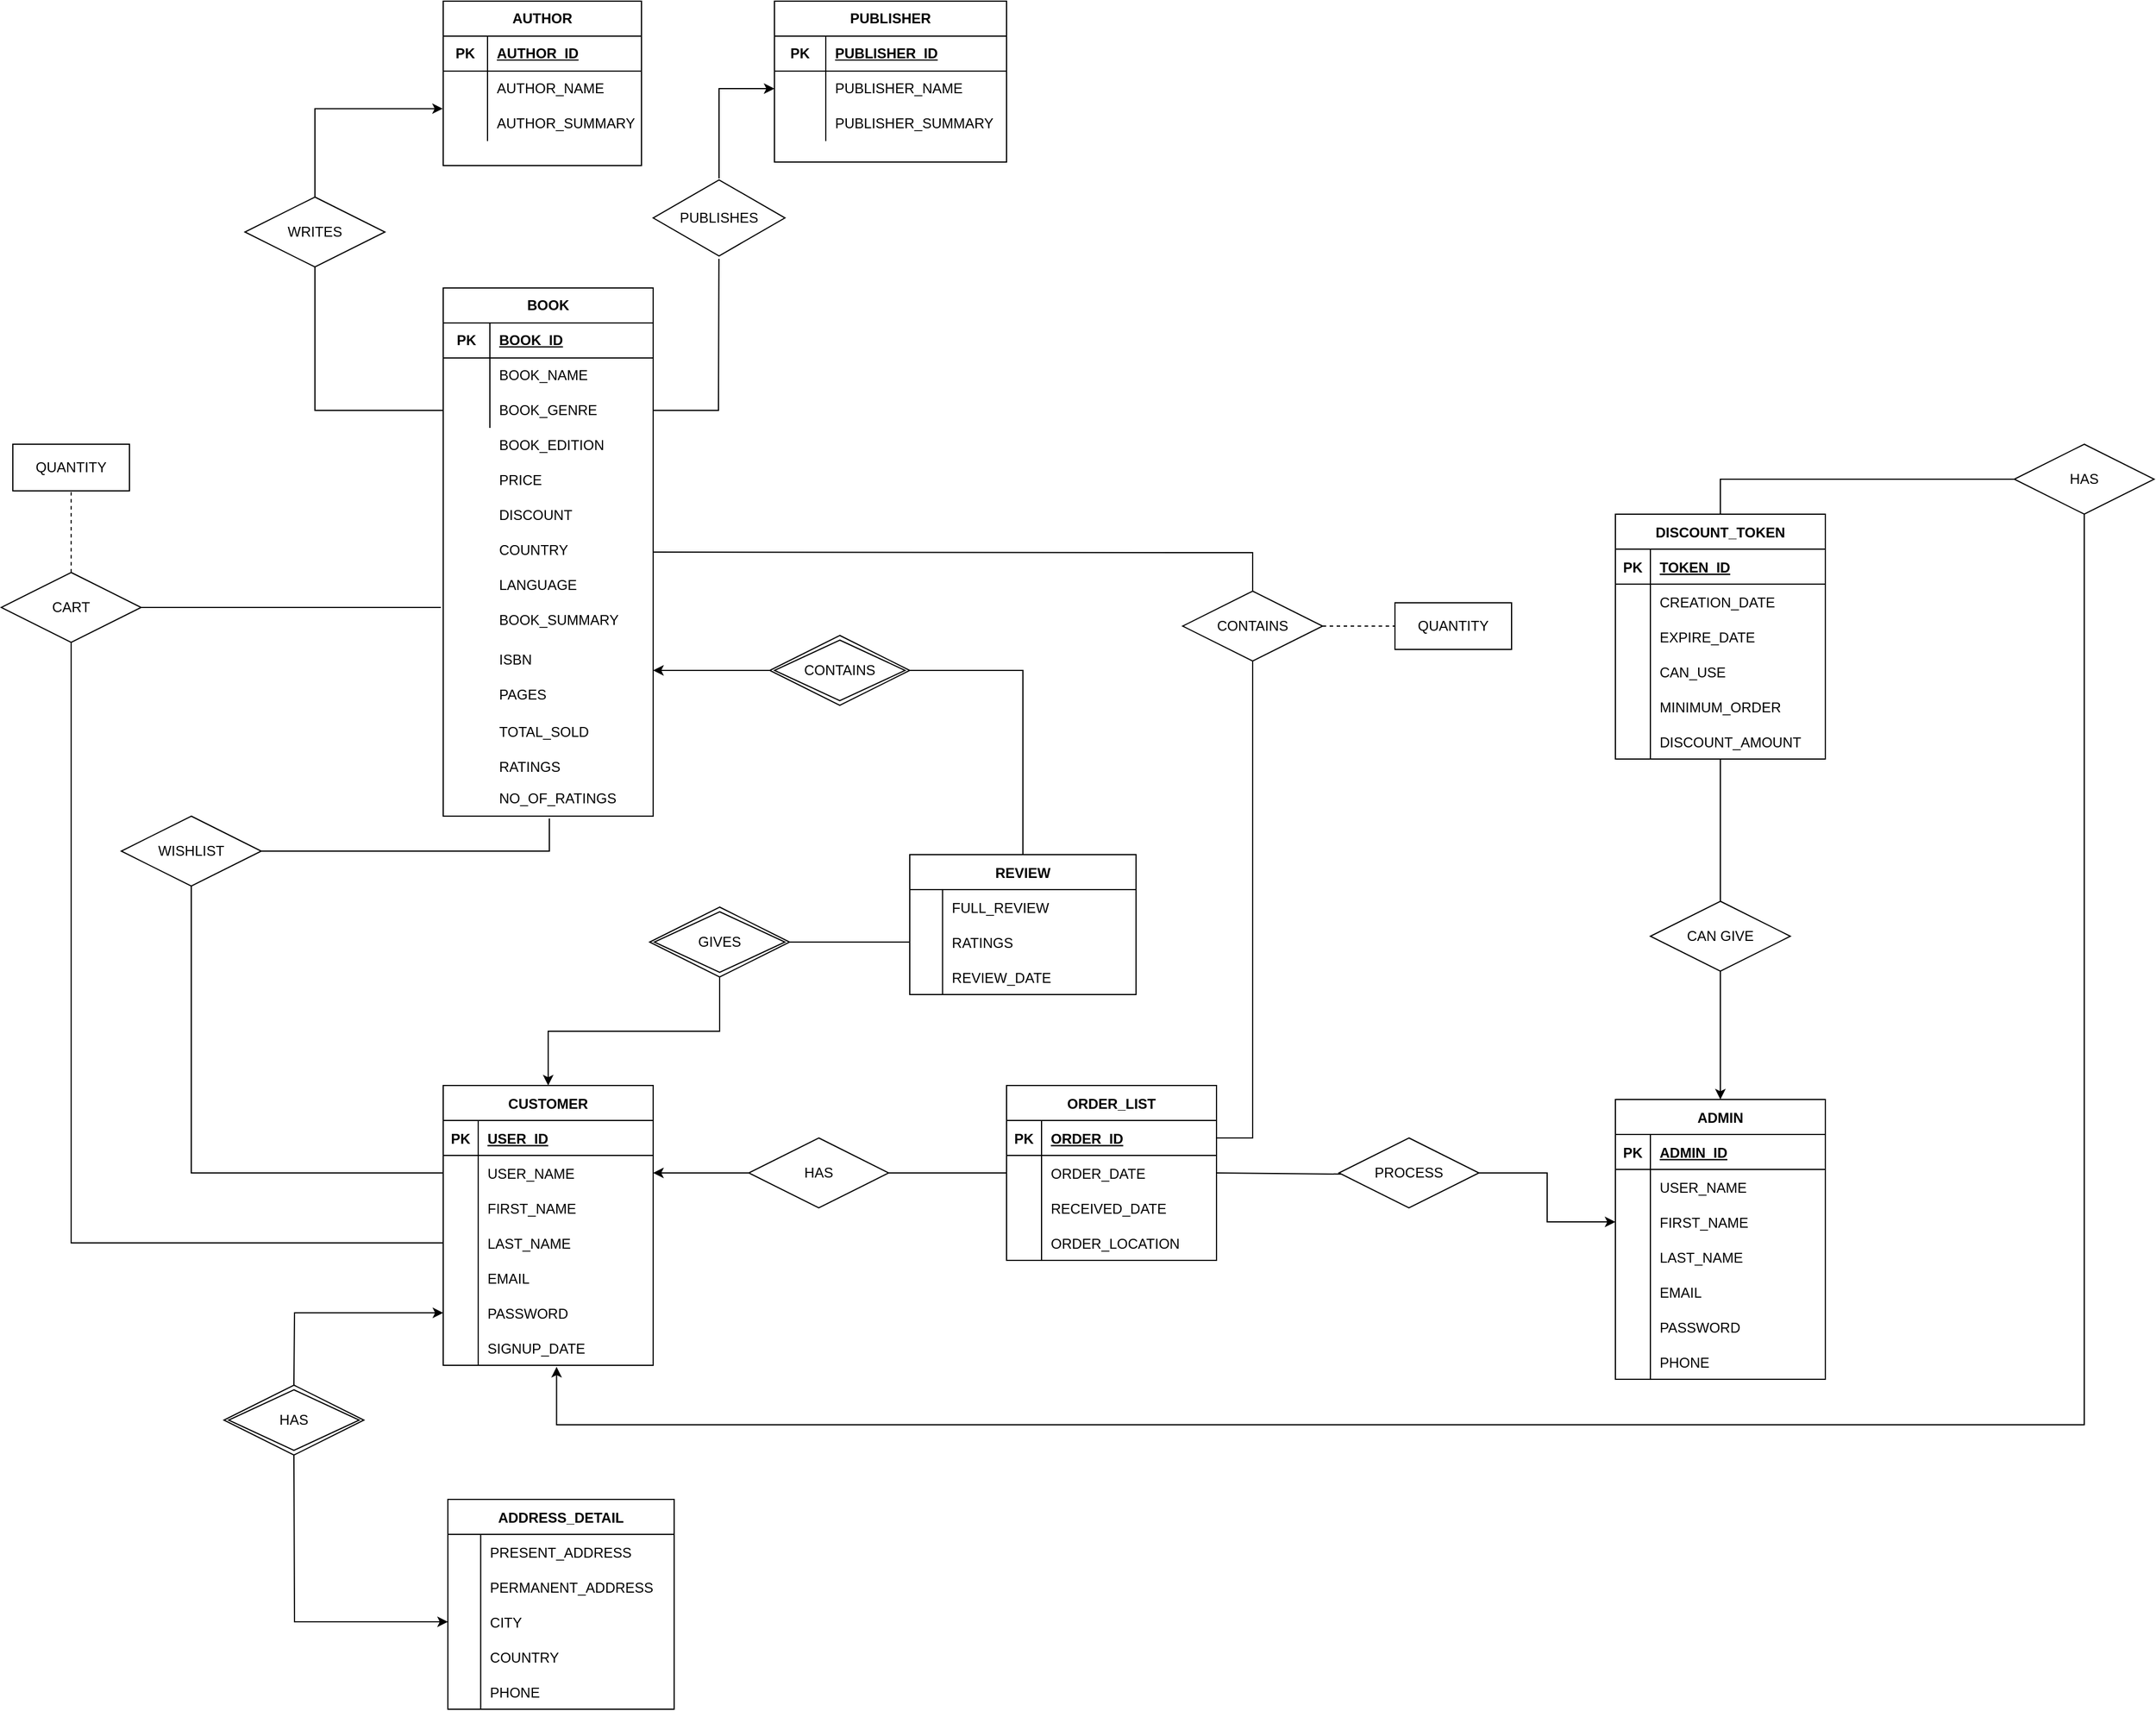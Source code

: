 <mxfile version="13.7.6" type="device"><diagram id="R2lEEEUBdFMjLlhIrx00" name="Page-1"><mxGraphModel dx="2378" dy="548" grid="0" gridSize="10" guides="1" tooltips="1" connect="1" arrows="1" fold="1" page="1" pageScale="1" pageWidth="1100" pageHeight="1700" background="none" math="0" shadow="0" extFonts="Permanent Marker^https://fonts.googleapis.com/css?family=Permanent+Marker"><root><mxCell id="0"/><mxCell id="1" parent="0"/><mxCell id="SerlR3T3xri-n7R1Dbdn-1" value="AUTHOR" style="shape=table;html=1;whiteSpace=wrap;startSize=30;container=1;collapsible=0;childLayout=tableLayout;fixedRows=1;rowLines=0;fontStyle=1;align=center;" parent="1" vertex="1"><mxGeometry x="68" y="58" width="170" height="141" as="geometry"/></mxCell><mxCell id="SerlR3T3xri-n7R1Dbdn-2" value="" style="shape=partialRectangle;html=1;whiteSpace=wrap;collapsible=0;dropTarget=0;pointerEvents=0;fillColor=none;top=0;left=0;bottom=1;right=0;points=[[0,0.5],[1,0.5]];portConstraint=eastwest;" parent="SerlR3T3xri-n7R1Dbdn-1" vertex="1"><mxGeometry y="30" width="170" height="30" as="geometry"/></mxCell><mxCell id="SerlR3T3xri-n7R1Dbdn-3" value="PK" style="shape=partialRectangle;html=1;whiteSpace=wrap;connectable=0;fillColor=none;top=0;left=0;bottom=0;right=0;overflow=hidden;fontStyle=1" parent="SerlR3T3xri-n7R1Dbdn-2" vertex="1"><mxGeometry width="38" height="30" as="geometry"/></mxCell><mxCell id="SerlR3T3xri-n7R1Dbdn-4" value="AUTHOR_ID" style="shape=partialRectangle;html=1;whiteSpace=wrap;connectable=0;fillColor=none;top=0;left=0;bottom=0;right=0;align=left;spacingLeft=6;overflow=hidden;fontStyle=5" parent="SerlR3T3xri-n7R1Dbdn-2" vertex="1"><mxGeometry x="38" width="132" height="30" as="geometry"/></mxCell><mxCell id="SerlR3T3xri-n7R1Dbdn-5" value="" style="shape=partialRectangle;html=1;whiteSpace=wrap;collapsible=0;dropTarget=0;pointerEvents=0;fillColor=none;top=0;left=0;bottom=0;right=0;points=[[0,0.5],[1,0.5]];portConstraint=eastwest;" parent="SerlR3T3xri-n7R1Dbdn-1" vertex="1"><mxGeometry y="60" width="170" height="30" as="geometry"/></mxCell><mxCell id="SerlR3T3xri-n7R1Dbdn-6" value="" style="shape=partialRectangle;html=1;whiteSpace=wrap;connectable=0;fillColor=none;top=0;left=0;bottom=0;right=0;overflow=hidden;" parent="SerlR3T3xri-n7R1Dbdn-5" vertex="1"><mxGeometry width="38" height="30" as="geometry"/></mxCell><mxCell id="SerlR3T3xri-n7R1Dbdn-7" value="AUTHOR_NAME" style="shape=partialRectangle;html=1;whiteSpace=wrap;connectable=0;fillColor=none;top=0;left=0;bottom=0;right=0;align=left;spacingLeft=6;overflow=hidden;" parent="SerlR3T3xri-n7R1Dbdn-5" vertex="1"><mxGeometry x="38" width="132" height="30" as="geometry"/></mxCell><mxCell id="SerlR3T3xri-n7R1Dbdn-8" value="" style="shape=partialRectangle;html=1;whiteSpace=wrap;collapsible=0;dropTarget=0;pointerEvents=0;fillColor=none;top=0;left=0;bottom=0;right=0;points=[[0,0.5],[1,0.5]];portConstraint=eastwest;" parent="SerlR3T3xri-n7R1Dbdn-1" vertex="1"><mxGeometry y="90" width="170" height="30" as="geometry"/></mxCell><mxCell id="SerlR3T3xri-n7R1Dbdn-9" value="" style="shape=partialRectangle;html=1;whiteSpace=wrap;connectable=0;fillColor=none;top=0;left=0;bottom=0;right=0;overflow=hidden;" parent="SerlR3T3xri-n7R1Dbdn-8" vertex="1"><mxGeometry width="38" height="30" as="geometry"/></mxCell><mxCell id="SerlR3T3xri-n7R1Dbdn-10" value="AUTHOR_SUMMARY" style="shape=partialRectangle;html=1;whiteSpace=wrap;connectable=0;fillColor=none;top=0;left=0;bottom=0;right=0;align=left;spacingLeft=6;overflow=hidden;" parent="SerlR3T3xri-n7R1Dbdn-8" vertex="1"><mxGeometry x="38" width="132" height="30" as="geometry"/></mxCell><mxCell id="SerlR3T3xri-n7R1Dbdn-11" value="PUBLISHER" style="shape=table;html=1;whiteSpace=wrap;startSize=30;container=1;collapsible=0;childLayout=tableLayout;fixedRows=1;rowLines=0;fontStyle=1;align=center;" parent="1" vertex="1"><mxGeometry x="352" y="58" width="199" height="138" as="geometry"/></mxCell><mxCell id="SerlR3T3xri-n7R1Dbdn-12" value="" style="shape=partialRectangle;html=1;whiteSpace=wrap;collapsible=0;dropTarget=0;pointerEvents=0;fillColor=none;top=0;left=0;bottom=1;right=0;points=[[0,0.5],[1,0.5]];portConstraint=eastwest;" parent="SerlR3T3xri-n7R1Dbdn-11" vertex="1"><mxGeometry y="30" width="199" height="30" as="geometry"/></mxCell><mxCell id="SerlR3T3xri-n7R1Dbdn-13" value="PK" style="shape=partialRectangle;html=1;whiteSpace=wrap;connectable=0;fillColor=none;top=0;left=0;bottom=0;right=0;overflow=hidden;fontStyle=1" parent="SerlR3T3xri-n7R1Dbdn-12" vertex="1"><mxGeometry width="44" height="30" as="geometry"/></mxCell><mxCell id="SerlR3T3xri-n7R1Dbdn-14" value="PUBLISHER_ID" style="shape=partialRectangle;html=1;whiteSpace=wrap;connectable=0;fillColor=none;top=0;left=0;bottom=0;right=0;align=left;spacingLeft=6;overflow=hidden;fontStyle=5" parent="SerlR3T3xri-n7R1Dbdn-12" vertex="1"><mxGeometry x="44" width="155" height="30" as="geometry"/></mxCell><mxCell id="SerlR3T3xri-n7R1Dbdn-15" value="" style="shape=partialRectangle;html=1;whiteSpace=wrap;collapsible=0;dropTarget=0;pointerEvents=0;fillColor=none;top=0;left=0;bottom=0;right=0;points=[[0,0.5],[1,0.5]];portConstraint=eastwest;" parent="SerlR3T3xri-n7R1Dbdn-11" vertex="1"><mxGeometry y="60" width="199" height="30" as="geometry"/></mxCell><mxCell id="SerlR3T3xri-n7R1Dbdn-16" value="" style="shape=partialRectangle;html=1;whiteSpace=wrap;connectable=0;fillColor=none;top=0;left=0;bottom=0;right=0;overflow=hidden;" parent="SerlR3T3xri-n7R1Dbdn-15" vertex="1"><mxGeometry width="44" height="30" as="geometry"/></mxCell><mxCell id="SerlR3T3xri-n7R1Dbdn-17" value="PUBLISHER_NAME" style="shape=partialRectangle;html=1;whiteSpace=wrap;connectable=0;fillColor=none;top=0;left=0;bottom=0;right=0;align=left;spacingLeft=6;overflow=hidden;" parent="SerlR3T3xri-n7R1Dbdn-15" vertex="1"><mxGeometry x="44" width="155" height="30" as="geometry"/></mxCell><mxCell id="SerlR3T3xri-n7R1Dbdn-18" value="" style="shape=partialRectangle;html=1;whiteSpace=wrap;collapsible=0;dropTarget=0;pointerEvents=0;fillColor=none;top=0;left=0;bottom=0;right=0;points=[[0,0.5],[1,0.5]];portConstraint=eastwest;" parent="SerlR3T3xri-n7R1Dbdn-11" vertex="1"><mxGeometry y="90" width="199" height="30" as="geometry"/></mxCell><mxCell id="SerlR3T3xri-n7R1Dbdn-19" value="" style="shape=partialRectangle;html=1;whiteSpace=wrap;connectable=0;fillColor=none;top=0;left=0;bottom=0;right=0;overflow=hidden;" parent="SerlR3T3xri-n7R1Dbdn-18" vertex="1"><mxGeometry width="44" height="30" as="geometry"/></mxCell><mxCell id="SerlR3T3xri-n7R1Dbdn-20" value="PUBLISHER_SUMMARY" style="shape=partialRectangle;html=1;whiteSpace=wrap;connectable=0;fillColor=none;top=0;left=0;bottom=0;right=0;align=left;spacingLeft=6;overflow=hidden;" parent="SerlR3T3xri-n7R1Dbdn-18" vertex="1"><mxGeometry x="44" width="155" height="30" as="geometry"/></mxCell><mxCell id="SerlR3T3xri-n7R1Dbdn-41" value="BOOK_EDITION" style="shape=partialRectangle;html=1;whiteSpace=wrap;connectable=0;fillColor=none;top=0;left=0;bottom=0;right=0;align=left;spacingLeft=6;overflow=hidden;" parent="1" vertex="1"><mxGeometry x="108" y="424" width="140" height="30" as="geometry"/></mxCell><mxCell id="SerlR3T3xri-n7R1Dbdn-42" value="PRICE" style="shape=partialRectangle;html=1;whiteSpace=wrap;connectable=0;fillColor=none;top=0;left=0;bottom=0;right=0;align=left;spacingLeft=6;overflow=hidden;" parent="1" vertex="1"><mxGeometry x="108" y="454" width="140" height="30" as="geometry"/></mxCell><mxCell id="SerlR3T3xri-n7R1Dbdn-43" value="DISCOUNT" style="shape=partialRectangle;html=1;whiteSpace=wrap;connectable=0;fillColor=none;top=0;left=0;bottom=0;right=0;align=left;spacingLeft=6;overflow=hidden;" parent="1" vertex="1"><mxGeometry x="108" y="484" width="140" height="30" as="geometry"/></mxCell><mxCell id="SerlR3T3xri-n7R1Dbdn-46" value="COUNTRY" style="shape=partialRectangle;html=1;whiteSpace=wrap;connectable=0;fillColor=none;top=0;left=0;bottom=0;right=0;align=left;spacingLeft=6;overflow=hidden;" parent="1" vertex="1"><mxGeometry x="108" y="514" width="140" height="30" as="geometry"/></mxCell><mxCell id="SerlR3T3xri-n7R1Dbdn-47" value="LANGUAGE&lt;span style=&quot;color: rgba(0 , 0 , 0 , 0) ; font-family: monospace ; font-size: 0px&quot;&gt;%3CmxGraphModel%3E%3Croot%3E%3CmxCell%20id%3D%220%22%2F%3E%3CmxCell%20id%3D%221%22%20parent%3D%220%22%2F%3E%3CmxCell%20id%3D%222%22%20value%3D%22COUNTRY%22%20style%3D%22shape%3DpartialRectangle%3Bhtml%3D1%3BwhiteSpace%3Dwrap%3Bconnectable%3D0%3BfillColor%3Dnone%3Btop%3D0%3Bleft%3D0%3Bbottom%3D0%3Bright%3D0%3Balign%3Dleft%3BspacingLeft%3D6%3Boverflow%3Dhidden%3B%22%20vertex%3D%221%22%20parent%3D%221%22%3E%3CmxGeometry%20x%3D%22455%22%20y%3D%22507%22%20width%3D%22140%22%20height%3D%2230%22%20as%3D%22geometry%22%2F%3E%3C%2FmxCell%3E%3C%2Froot%3E%3C%2FmxGraphModel%3E&lt;/span&gt;" style="shape=partialRectangle;html=1;whiteSpace=wrap;connectable=0;fillColor=none;top=0;left=0;bottom=0;right=0;align=left;spacingLeft=6;overflow=hidden;" parent="1" vertex="1"><mxGeometry x="108" y="544" width="140" height="30" as="geometry"/></mxCell><mxCell id="SerlR3T3xri-n7R1Dbdn-48" value="BOOK_SUMMARY" style="shape=partialRectangle;html=1;whiteSpace=wrap;connectable=0;fillColor=none;top=0;left=0;bottom=0;right=0;align=left;spacingLeft=6;overflow=hidden;" parent="1" vertex="1"><mxGeometry x="108" y="574" width="140" height="30" as="geometry"/></mxCell><mxCell id="SerlR3T3xri-n7R1Dbdn-31" value="BOOK" style="shape=table;html=1;whiteSpace=wrap;startSize=30;container=1;collapsible=0;childLayout=tableLayout;fixedRows=1;rowLines=0;fontStyle=1;align=center;" parent="1" vertex="1"><mxGeometry x="68" y="304" width="180" height="453" as="geometry"/></mxCell><mxCell id="SerlR3T3xri-n7R1Dbdn-32" value="" style="shape=partialRectangle;html=1;whiteSpace=wrap;collapsible=0;dropTarget=0;pointerEvents=0;fillColor=none;top=0;left=0;bottom=1;right=0;points=[[0,0.5],[1,0.5]];portConstraint=eastwest;" parent="SerlR3T3xri-n7R1Dbdn-31" vertex="1"><mxGeometry y="30" width="180" height="30" as="geometry"/></mxCell><mxCell id="SerlR3T3xri-n7R1Dbdn-33" value="PK" style="shape=partialRectangle;html=1;whiteSpace=wrap;connectable=0;fillColor=none;top=0;left=0;bottom=0;right=0;overflow=hidden;fontStyle=1" parent="SerlR3T3xri-n7R1Dbdn-32" vertex="1"><mxGeometry width="40" height="30" as="geometry"/></mxCell><mxCell id="SerlR3T3xri-n7R1Dbdn-34" value="BOOK_ID" style="shape=partialRectangle;html=1;whiteSpace=wrap;connectable=0;fillColor=none;top=0;left=0;bottom=0;right=0;align=left;spacingLeft=6;overflow=hidden;fontStyle=5" parent="SerlR3T3xri-n7R1Dbdn-32" vertex="1"><mxGeometry x="40" width="140" height="30" as="geometry"/></mxCell><mxCell id="SerlR3T3xri-n7R1Dbdn-35" value="" style="shape=partialRectangle;html=1;whiteSpace=wrap;collapsible=0;dropTarget=0;pointerEvents=0;fillColor=none;top=0;left=0;bottom=0;right=0;points=[[0,0.5],[1,0.5]];portConstraint=eastwest;" parent="SerlR3T3xri-n7R1Dbdn-31" vertex="1"><mxGeometry y="60" width="180" height="30" as="geometry"/></mxCell><mxCell id="SerlR3T3xri-n7R1Dbdn-36" value="" style="shape=partialRectangle;html=1;whiteSpace=wrap;connectable=0;fillColor=none;top=0;left=0;bottom=0;right=0;overflow=hidden;" parent="SerlR3T3xri-n7R1Dbdn-35" vertex="1"><mxGeometry width="40" height="30" as="geometry"/></mxCell><mxCell id="SerlR3T3xri-n7R1Dbdn-37" value="BOOK_NAME" style="shape=partialRectangle;html=1;whiteSpace=wrap;connectable=0;fillColor=none;top=0;left=0;bottom=0;right=0;align=left;spacingLeft=6;overflow=hidden;" parent="SerlR3T3xri-n7R1Dbdn-35" vertex="1"><mxGeometry x="40" width="140" height="30" as="geometry"/></mxCell><mxCell id="SerlR3T3xri-n7R1Dbdn-38" value="" style="shape=partialRectangle;html=1;whiteSpace=wrap;collapsible=0;dropTarget=0;pointerEvents=0;fillColor=none;top=0;left=0;bottom=0;right=0;points=[[0,0.5],[1,0.5]];portConstraint=eastwest;" parent="SerlR3T3xri-n7R1Dbdn-31" vertex="1"><mxGeometry y="90" width="180" height="30" as="geometry"/></mxCell><mxCell id="SerlR3T3xri-n7R1Dbdn-39" value="" style="shape=partialRectangle;html=1;whiteSpace=wrap;connectable=0;fillColor=none;top=0;left=0;bottom=0;right=0;overflow=hidden;" parent="SerlR3T3xri-n7R1Dbdn-38" vertex="1"><mxGeometry width="40" height="30" as="geometry"/></mxCell><mxCell id="SerlR3T3xri-n7R1Dbdn-40" value="BOOK_GENRE" style="shape=partialRectangle;html=1;whiteSpace=wrap;connectable=0;fillColor=none;top=0;left=0;bottom=0;right=0;align=left;spacingLeft=6;overflow=hidden;" parent="SerlR3T3xri-n7R1Dbdn-38" vertex="1"><mxGeometry x="40" width="140" height="30" as="geometry"/></mxCell><mxCell id="SerlR3T3xri-n7R1Dbdn-53" value="ISBN" style="shape=partialRectangle;html=1;whiteSpace=wrap;connectable=0;fillColor=none;top=0;left=0;bottom=0;right=0;align=left;spacingLeft=6;overflow=hidden;" parent="1" vertex="1"><mxGeometry x="108" y="608" width="140" height="30" as="geometry"/></mxCell><mxCell id="SerlR3T3xri-n7R1Dbdn-54" value="PAGES" style="shape=partialRectangle;html=1;whiteSpace=wrap;connectable=0;fillColor=none;top=0;left=0;bottom=0;right=0;align=left;spacingLeft=6;overflow=hidden;" parent="1" vertex="1"><mxGeometry x="108" y="638" width="140" height="30" as="geometry"/></mxCell><mxCell id="SerlR3T3xri-n7R1Dbdn-55" value="TOTAL_SOLD" style="shape=partialRectangle;html=1;whiteSpace=wrap;connectable=0;fillColor=none;top=0;left=0;bottom=0;right=0;align=left;spacingLeft=6;overflow=hidden;" parent="1" vertex="1"><mxGeometry x="108" y="670" width="140" height="30" as="geometry"/></mxCell><mxCell id="SerlR3T3xri-n7R1Dbdn-56" value="RATINGS" style="shape=partialRectangle;html=1;whiteSpace=wrap;connectable=0;fillColor=none;top=0;left=0;bottom=0;right=0;align=left;spacingLeft=6;overflow=hidden;" parent="1" vertex="1"><mxGeometry x="108" y="700" width="140" height="30" as="geometry"/></mxCell><mxCell id="SerlR3T3xri-n7R1Dbdn-57" value="NO_OF_RATINGS" style="shape=partialRectangle;html=1;whiteSpace=wrap;connectable=0;fillColor=none;top=0;left=0;bottom=0;right=0;align=left;spacingLeft=6;overflow=hidden;" parent="1" vertex="1"><mxGeometry x="108" y="727" width="140" height="30" as="geometry"/></mxCell><mxCell id="SerlR3T3xri-n7R1Dbdn-75" style="edgeStyle=orthogonalEdgeStyle;rounded=0;orthogonalLoop=1;jettySize=auto;html=1;entryX=-0.002;entryY=0.073;entryDx=0;entryDy=0;entryPerimeter=0;" parent="1" source="SerlR3T3xri-n7R1Dbdn-74" target="SerlR3T3xri-n7R1Dbdn-8" edge="1"><mxGeometry relative="1" as="geometry"/></mxCell><mxCell id="SerlR3T3xri-n7R1Dbdn-74" value="WRITES" style="shape=rhombus;perimeter=rhombusPerimeter;whiteSpace=wrap;html=1;align=center;" parent="1" vertex="1"><mxGeometry x="-102" y="226" width="120" height="60" as="geometry"/></mxCell><mxCell id="SerlR3T3xri-n7R1Dbdn-85" style="edgeStyle=orthogonalEdgeStyle;rounded=0;orthogonalLoop=1;jettySize=auto;html=1;entryX=0;entryY=0.5;entryDx=0;entryDy=0;" parent="1" source="SerlR3T3xri-n7R1Dbdn-83" target="SerlR3T3xri-n7R1Dbdn-15" edge="1"><mxGeometry relative="1" as="geometry"/></mxCell><mxCell id="SerlR3T3xri-n7R1Dbdn-83" value="PUBLISHES" style="html=1;whiteSpace=wrap;aspect=fixed;shape=isoRectangle;" parent="1" vertex="1"><mxGeometry x="248" y="210" width="113" height="67.8" as="geometry"/></mxCell><mxCell id="SerlR3T3xri-n7R1Dbdn-182" value="DISCOUNT_TOKEN" style="shape=table;startSize=30;container=1;collapsible=1;childLayout=tableLayout;fixedRows=1;rowLines=0;fontStyle=1;align=center;resizeLast=1;resizeLastRow=0;" parent="1" vertex="1"><mxGeometry x="1073" y="498" width="180" height="210" as="geometry"/></mxCell><mxCell id="SerlR3T3xri-n7R1Dbdn-183" value="" style="shape=partialRectangle;collapsible=0;dropTarget=0;pointerEvents=0;fillColor=none;top=0;left=0;bottom=1;right=0;points=[[0,0.5],[1,0.5]];portConstraint=eastwest;" parent="SerlR3T3xri-n7R1Dbdn-182" vertex="1"><mxGeometry y="30" width="180" height="30" as="geometry"/></mxCell><mxCell id="SerlR3T3xri-n7R1Dbdn-184" value="PK" style="shape=partialRectangle;connectable=0;fillColor=none;top=0;left=0;bottom=0;right=0;fontStyle=1;overflow=hidden;" parent="SerlR3T3xri-n7R1Dbdn-183" vertex="1"><mxGeometry width="30" height="30" as="geometry"/></mxCell><mxCell id="SerlR3T3xri-n7R1Dbdn-185" value="TOKEN_ID" style="shape=partialRectangle;connectable=0;fillColor=none;top=0;left=0;bottom=0;right=0;align=left;spacingLeft=6;fontStyle=5;overflow=hidden;" parent="SerlR3T3xri-n7R1Dbdn-183" vertex="1"><mxGeometry x="30" width="150" height="30" as="geometry"/></mxCell><mxCell id="SerlR3T3xri-n7R1Dbdn-186" value="" style="shape=partialRectangle;collapsible=0;dropTarget=0;pointerEvents=0;fillColor=none;top=0;left=0;bottom=0;right=0;points=[[0,0.5],[1,0.5]];portConstraint=eastwest;" parent="SerlR3T3xri-n7R1Dbdn-182" vertex="1"><mxGeometry y="60" width="180" height="30" as="geometry"/></mxCell><mxCell id="SerlR3T3xri-n7R1Dbdn-187" value="" style="shape=partialRectangle;connectable=0;fillColor=none;top=0;left=0;bottom=0;right=0;editable=1;overflow=hidden;" parent="SerlR3T3xri-n7R1Dbdn-186" vertex="1"><mxGeometry width="30" height="30" as="geometry"/></mxCell><mxCell id="SerlR3T3xri-n7R1Dbdn-188" value="CREATION_DATE" style="shape=partialRectangle;connectable=0;fillColor=none;top=0;left=0;bottom=0;right=0;align=left;spacingLeft=6;overflow=hidden;" parent="SerlR3T3xri-n7R1Dbdn-186" vertex="1"><mxGeometry x="30" width="150" height="30" as="geometry"/></mxCell><mxCell id="SerlR3T3xri-n7R1Dbdn-189" value="" style="shape=partialRectangle;collapsible=0;dropTarget=0;pointerEvents=0;fillColor=none;top=0;left=0;bottom=0;right=0;points=[[0,0.5],[1,0.5]];portConstraint=eastwest;" parent="SerlR3T3xri-n7R1Dbdn-182" vertex="1"><mxGeometry y="90" width="180" height="30" as="geometry"/></mxCell><mxCell id="SerlR3T3xri-n7R1Dbdn-190" value="" style="shape=partialRectangle;connectable=0;fillColor=none;top=0;left=0;bottom=0;right=0;editable=1;overflow=hidden;" parent="SerlR3T3xri-n7R1Dbdn-189" vertex="1"><mxGeometry width="30" height="30" as="geometry"/></mxCell><mxCell id="SerlR3T3xri-n7R1Dbdn-191" value="EXPIRE_DATE" style="shape=partialRectangle;connectable=0;fillColor=none;top=0;left=0;bottom=0;right=0;align=left;spacingLeft=6;overflow=hidden;" parent="SerlR3T3xri-n7R1Dbdn-189" vertex="1"><mxGeometry x="30" width="150" height="30" as="geometry"/></mxCell><mxCell id="SerlR3T3xri-n7R1Dbdn-192" style="shape=partialRectangle;collapsible=0;dropTarget=0;pointerEvents=0;fillColor=none;top=0;left=0;bottom=0;right=0;points=[[0,0.5],[1,0.5]];portConstraint=eastwest;" parent="SerlR3T3xri-n7R1Dbdn-182" vertex="1"><mxGeometry y="120" width="180" height="30" as="geometry"/></mxCell><mxCell id="SerlR3T3xri-n7R1Dbdn-193" style="shape=partialRectangle;connectable=0;fillColor=none;top=0;left=0;bottom=0;right=0;editable=1;overflow=hidden;" parent="SerlR3T3xri-n7R1Dbdn-192" vertex="1"><mxGeometry width="30" height="30" as="geometry"/></mxCell><mxCell id="SerlR3T3xri-n7R1Dbdn-194" value="CAN_USE" style="shape=partialRectangle;connectable=0;fillColor=none;top=0;left=0;bottom=0;right=0;align=left;spacingLeft=6;overflow=hidden;" parent="SerlR3T3xri-n7R1Dbdn-192" vertex="1"><mxGeometry x="30" width="150" height="30" as="geometry"/></mxCell><mxCell id="SerlR3T3xri-n7R1Dbdn-195" style="shape=partialRectangle;collapsible=0;dropTarget=0;pointerEvents=0;fillColor=none;top=0;left=0;bottom=0;right=0;points=[[0,0.5],[1,0.5]];portConstraint=eastwest;" parent="SerlR3T3xri-n7R1Dbdn-182" vertex="1"><mxGeometry y="150" width="180" height="30" as="geometry"/></mxCell><mxCell id="SerlR3T3xri-n7R1Dbdn-196" style="shape=partialRectangle;connectable=0;fillColor=none;top=0;left=0;bottom=0;right=0;editable=1;overflow=hidden;" parent="SerlR3T3xri-n7R1Dbdn-195" vertex="1"><mxGeometry width="30" height="30" as="geometry"/></mxCell><mxCell id="SerlR3T3xri-n7R1Dbdn-197" value="MINIMUM_ORDER" style="shape=partialRectangle;connectable=0;fillColor=none;top=0;left=0;bottom=0;right=0;align=left;spacingLeft=6;overflow=hidden;" parent="SerlR3T3xri-n7R1Dbdn-195" vertex="1"><mxGeometry x="30" width="150" height="30" as="geometry"/></mxCell><mxCell id="SerlR3T3xri-n7R1Dbdn-198" style="shape=partialRectangle;collapsible=0;dropTarget=0;pointerEvents=0;fillColor=none;top=0;left=0;bottom=0;right=0;points=[[0,0.5],[1,0.5]];portConstraint=eastwest;" parent="SerlR3T3xri-n7R1Dbdn-182" vertex="1"><mxGeometry y="180" width="180" height="30" as="geometry"/></mxCell><mxCell id="SerlR3T3xri-n7R1Dbdn-199" style="shape=partialRectangle;connectable=0;fillColor=none;top=0;left=0;bottom=0;right=0;editable=1;overflow=hidden;" parent="SerlR3T3xri-n7R1Dbdn-198" vertex="1"><mxGeometry width="30" height="30" as="geometry"/></mxCell><mxCell id="SerlR3T3xri-n7R1Dbdn-200" value="DISCOUNT_AMOUNT" style="shape=partialRectangle;connectable=0;fillColor=none;top=0;left=0;bottom=0;right=0;align=left;spacingLeft=6;overflow=hidden;" parent="SerlR3T3xri-n7R1Dbdn-198" vertex="1"><mxGeometry x="30" width="150" height="30" as="geometry"/></mxCell><mxCell id="SerlR3T3xri-n7R1Dbdn-58" value="CUSTOMER" style="shape=table;startSize=30;container=1;collapsible=1;childLayout=tableLayout;fixedRows=1;rowLines=0;fontStyle=1;align=center;resizeLast=1;resizeLastRow=0;" parent="1" vertex="1"><mxGeometry x="68" y="988" width="180" height="240" as="geometry"/></mxCell><mxCell id="SerlR3T3xri-n7R1Dbdn-59" value="" style="shape=partialRectangle;collapsible=0;dropTarget=0;pointerEvents=0;fillColor=none;top=0;left=0;bottom=1;right=0;points=[[0,0.5],[1,0.5]];portConstraint=eastwest;" parent="SerlR3T3xri-n7R1Dbdn-58" vertex="1"><mxGeometry y="30" width="180" height="30" as="geometry"/></mxCell><mxCell id="SerlR3T3xri-n7R1Dbdn-60" value="PK" style="shape=partialRectangle;connectable=0;fillColor=none;top=0;left=0;bottom=0;right=0;fontStyle=1;overflow=hidden;" parent="SerlR3T3xri-n7R1Dbdn-59" vertex="1"><mxGeometry width="30" height="30" as="geometry"/></mxCell><mxCell id="SerlR3T3xri-n7R1Dbdn-61" value="USER_ID" style="shape=partialRectangle;connectable=0;fillColor=none;top=0;left=0;bottom=0;right=0;align=left;spacingLeft=6;fontStyle=5;overflow=hidden;" parent="SerlR3T3xri-n7R1Dbdn-59" vertex="1"><mxGeometry x="30" width="150" height="30" as="geometry"/></mxCell><mxCell id="SerlR3T3xri-n7R1Dbdn-62" value="" style="shape=partialRectangle;collapsible=0;dropTarget=0;pointerEvents=0;fillColor=none;top=0;left=0;bottom=0;right=0;points=[[0,0.5],[1,0.5]];portConstraint=eastwest;" parent="SerlR3T3xri-n7R1Dbdn-58" vertex="1"><mxGeometry y="60" width="180" height="30" as="geometry"/></mxCell><mxCell id="SerlR3T3xri-n7R1Dbdn-63" value="" style="shape=partialRectangle;connectable=0;fillColor=none;top=0;left=0;bottom=0;right=0;editable=1;overflow=hidden;" parent="SerlR3T3xri-n7R1Dbdn-62" vertex="1"><mxGeometry width="30" height="30" as="geometry"/></mxCell><mxCell id="SerlR3T3xri-n7R1Dbdn-64" value="USER_NAME" style="shape=partialRectangle;connectable=0;fillColor=none;top=0;left=0;bottom=0;right=0;align=left;spacingLeft=6;overflow=hidden;" parent="SerlR3T3xri-n7R1Dbdn-62" vertex="1"><mxGeometry x="30" width="150" height="30" as="geometry"/></mxCell><mxCell id="SerlR3T3xri-n7R1Dbdn-65" value="" style="shape=partialRectangle;collapsible=0;dropTarget=0;pointerEvents=0;fillColor=none;top=0;left=0;bottom=0;right=0;points=[[0,0.5],[1,0.5]];portConstraint=eastwest;" parent="SerlR3T3xri-n7R1Dbdn-58" vertex="1"><mxGeometry y="90" width="180" height="30" as="geometry"/></mxCell><mxCell id="SerlR3T3xri-n7R1Dbdn-66" value="" style="shape=partialRectangle;connectable=0;fillColor=none;top=0;left=0;bottom=0;right=0;editable=1;overflow=hidden;" parent="SerlR3T3xri-n7R1Dbdn-65" vertex="1"><mxGeometry width="30" height="30" as="geometry"/></mxCell><mxCell id="SerlR3T3xri-n7R1Dbdn-67" value="FIRST_NAME" style="shape=partialRectangle;connectable=0;fillColor=none;top=0;left=0;bottom=0;right=0;align=left;spacingLeft=6;overflow=hidden;" parent="SerlR3T3xri-n7R1Dbdn-65" vertex="1"><mxGeometry x="30" width="150" height="30" as="geometry"/></mxCell><mxCell id="SerlR3T3xri-n7R1Dbdn-90" style="shape=partialRectangle;collapsible=0;dropTarget=0;pointerEvents=0;fillColor=none;top=0;left=0;bottom=0;right=0;points=[[0,0.5],[1,0.5]];portConstraint=eastwest;" parent="SerlR3T3xri-n7R1Dbdn-58" vertex="1"><mxGeometry y="120" width="180" height="30" as="geometry"/></mxCell><mxCell id="SerlR3T3xri-n7R1Dbdn-91" style="shape=partialRectangle;connectable=0;fillColor=none;top=0;left=0;bottom=0;right=0;editable=1;overflow=hidden;" parent="SerlR3T3xri-n7R1Dbdn-90" vertex="1"><mxGeometry width="30" height="30" as="geometry"/></mxCell><mxCell id="SerlR3T3xri-n7R1Dbdn-92" value="LAST_NAME" style="shape=partialRectangle;connectable=0;fillColor=none;top=0;left=0;bottom=0;right=0;align=left;spacingLeft=6;overflow=hidden;" parent="SerlR3T3xri-n7R1Dbdn-90" vertex="1"><mxGeometry x="30" width="150" height="30" as="geometry"/></mxCell><mxCell id="SerlR3T3xri-n7R1Dbdn-93" style="shape=partialRectangle;collapsible=0;dropTarget=0;pointerEvents=0;fillColor=none;top=0;left=0;bottom=0;right=0;points=[[0,0.5],[1,0.5]];portConstraint=eastwest;" parent="SerlR3T3xri-n7R1Dbdn-58" vertex="1"><mxGeometry y="150" width="180" height="30" as="geometry"/></mxCell><mxCell id="SerlR3T3xri-n7R1Dbdn-94" style="shape=partialRectangle;connectable=0;fillColor=none;top=0;left=0;bottom=0;right=0;editable=1;overflow=hidden;" parent="SerlR3T3xri-n7R1Dbdn-93" vertex="1"><mxGeometry width="30" height="30" as="geometry"/></mxCell><mxCell id="SerlR3T3xri-n7R1Dbdn-95" value="EMAIL" style="shape=partialRectangle;connectable=0;fillColor=none;top=0;left=0;bottom=0;right=0;align=left;spacingLeft=6;overflow=hidden;" parent="SerlR3T3xri-n7R1Dbdn-93" vertex="1"><mxGeometry x="30" width="150" height="30" as="geometry"/></mxCell><mxCell id="SerlR3T3xri-n7R1Dbdn-96" style="shape=partialRectangle;collapsible=0;dropTarget=0;pointerEvents=0;fillColor=none;top=0;left=0;bottom=0;right=0;points=[[0,0.5],[1,0.5]];portConstraint=eastwest;" parent="SerlR3T3xri-n7R1Dbdn-58" vertex="1"><mxGeometry y="180" width="180" height="30" as="geometry"/></mxCell><mxCell id="SerlR3T3xri-n7R1Dbdn-97" style="shape=partialRectangle;connectable=0;fillColor=none;top=0;left=0;bottom=0;right=0;editable=1;overflow=hidden;" parent="SerlR3T3xri-n7R1Dbdn-96" vertex="1"><mxGeometry width="30" height="30" as="geometry"/></mxCell><mxCell id="SerlR3T3xri-n7R1Dbdn-98" value="PASSWORD" style="shape=partialRectangle;connectable=0;fillColor=none;top=0;left=0;bottom=0;right=0;align=left;spacingLeft=6;overflow=hidden;" parent="SerlR3T3xri-n7R1Dbdn-96" vertex="1"><mxGeometry x="30" width="150" height="30" as="geometry"/></mxCell><mxCell id="SerlR3T3xri-n7R1Dbdn-99" style="shape=partialRectangle;collapsible=0;dropTarget=0;pointerEvents=0;fillColor=none;top=0;left=0;bottom=0;right=0;points=[[0,0.5],[1,0.5]];portConstraint=eastwest;" parent="SerlR3T3xri-n7R1Dbdn-58" vertex="1"><mxGeometry y="210" width="180" height="30" as="geometry"/></mxCell><mxCell id="SerlR3T3xri-n7R1Dbdn-100" style="shape=partialRectangle;connectable=0;fillColor=none;top=0;left=0;bottom=0;right=0;editable=1;overflow=hidden;" parent="SerlR3T3xri-n7R1Dbdn-99" vertex="1"><mxGeometry width="30" height="30" as="geometry"/></mxCell><mxCell id="SerlR3T3xri-n7R1Dbdn-101" value="SIGNUP_DATE" style="shape=partialRectangle;connectable=0;fillColor=none;top=0;left=0;bottom=0;right=0;align=left;spacingLeft=6;overflow=hidden;" parent="SerlR3T3xri-n7R1Dbdn-99" vertex="1"><mxGeometry x="30" width="150" height="30" as="geometry"/></mxCell><mxCell id="SerlR3T3xri-n7R1Dbdn-132" value="REVIEW" style="shape=table;startSize=30;container=1;collapsible=1;childLayout=tableLayout;fixedRows=1;rowLines=0;fontStyle=1;align=center;resizeLast=1;resizeLastRow=0;" parent="1" vertex="1"><mxGeometry x="468" y="790" width="194" height="120" as="geometry"/></mxCell><mxCell id="SerlR3T3xri-n7R1Dbdn-133" value="" style="shape=partialRectangle;collapsible=0;dropTarget=0;pointerEvents=0;fillColor=none;top=0;left=0;bottom=0;right=0;points=[[0,0.5],[1,0.5]];portConstraint=eastwest;" parent="SerlR3T3xri-n7R1Dbdn-132" vertex="1"><mxGeometry y="30" width="194" height="30" as="geometry"/></mxCell><mxCell id="SerlR3T3xri-n7R1Dbdn-134" value="" style="shape=partialRectangle;connectable=0;fillColor=none;top=0;left=0;bottom=0;right=0;editable=1;overflow=hidden;" parent="SerlR3T3xri-n7R1Dbdn-133" vertex="1"><mxGeometry width="28.15" height="30" as="geometry"/></mxCell><mxCell id="SerlR3T3xri-n7R1Dbdn-135" value="FULL_REVIEW" style="shape=partialRectangle;connectable=0;fillColor=none;top=0;left=0;bottom=0;right=0;align=left;spacingLeft=6;overflow=hidden;" parent="SerlR3T3xri-n7R1Dbdn-133" vertex="1"><mxGeometry x="28.15" width="165.85" height="30" as="geometry"/></mxCell><mxCell id="SerlR3T3xri-n7R1Dbdn-136" value="" style="shape=partialRectangle;collapsible=0;dropTarget=0;pointerEvents=0;fillColor=none;top=0;left=0;bottom=0;right=0;points=[[0,0.5],[1,0.5]];portConstraint=eastwest;" parent="SerlR3T3xri-n7R1Dbdn-132" vertex="1"><mxGeometry y="60" width="194" height="30" as="geometry"/></mxCell><mxCell id="SerlR3T3xri-n7R1Dbdn-137" value="" style="shape=partialRectangle;connectable=0;fillColor=none;top=0;left=0;bottom=0;right=0;editable=1;overflow=hidden;" parent="SerlR3T3xri-n7R1Dbdn-136" vertex="1"><mxGeometry width="28.15" height="30" as="geometry"/></mxCell><mxCell id="SerlR3T3xri-n7R1Dbdn-138" value="RATINGS" style="shape=partialRectangle;connectable=0;fillColor=none;top=0;left=0;bottom=0;right=0;align=left;spacingLeft=6;overflow=hidden;" parent="SerlR3T3xri-n7R1Dbdn-136" vertex="1"><mxGeometry x="28.15" width="165.85" height="30" as="geometry"/></mxCell><mxCell id="SerlR3T3xri-n7R1Dbdn-139" style="shape=partialRectangle;collapsible=0;dropTarget=0;pointerEvents=0;fillColor=none;top=0;left=0;bottom=0;right=0;points=[[0,0.5],[1,0.5]];portConstraint=eastwest;" parent="SerlR3T3xri-n7R1Dbdn-132" vertex="1"><mxGeometry y="90" width="194" height="30" as="geometry"/></mxCell><mxCell id="SerlR3T3xri-n7R1Dbdn-140" style="shape=partialRectangle;connectable=0;fillColor=none;top=0;left=0;bottom=0;right=0;editable=1;overflow=hidden;" parent="SerlR3T3xri-n7R1Dbdn-139" vertex="1"><mxGeometry width="28.15" height="30" as="geometry"/></mxCell><mxCell id="SerlR3T3xri-n7R1Dbdn-141" value="REVIEW_DATE" style="shape=partialRectangle;connectable=0;fillColor=none;top=0;left=0;bottom=0;right=0;align=left;spacingLeft=6;overflow=hidden;" parent="SerlR3T3xri-n7R1Dbdn-139" vertex="1"><mxGeometry x="28.15" width="165.85" height="30" as="geometry"/></mxCell><mxCell id="SerlR3T3xri-n7R1Dbdn-102" value="ADDRESS_DETAIL" style="shape=table;startSize=30;container=1;collapsible=1;childLayout=tableLayout;fixedRows=1;rowLines=0;fontStyle=1;align=center;resizeLast=1;resizeLastRow=0;" parent="1" vertex="1"><mxGeometry x="72" y="1343" width="194" height="180" as="geometry"/></mxCell><mxCell id="SerlR3T3xri-n7R1Dbdn-106" value="" style="shape=partialRectangle;collapsible=0;dropTarget=0;pointerEvents=0;fillColor=none;top=0;left=0;bottom=0;right=0;points=[[0,0.5],[1,0.5]];portConstraint=eastwest;" parent="SerlR3T3xri-n7R1Dbdn-102" vertex="1"><mxGeometry y="30" width="194" height="30" as="geometry"/></mxCell><mxCell id="SerlR3T3xri-n7R1Dbdn-107" value="" style="shape=partialRectangle;connectable=0;fillColor=none;top=0;left=0;bottom=0;right=0;editable=1;overflow=hidden;" parent="SerlR3T3xri-n7R1Dbdn-106" vertex="1"><mxGeometry width="28.15" height="30" as="geometry"/></mxCell><mxCell id="SerlR3T3xri-n7R1Dbdn-108" value="PRESENT_ADDRESS" style="shape=partialRectangle;connectable=0;fillColor=none;top=0;left=0;bottom=0;right=0;align=left;spacingLeft=6;overflow=hidden;" parent="SerlR3T3xri-n7R1Dbdn-106" vertex="1"><mxGeometry x="28.15" width="165.85" height="30" as="geometry"/></mxCell><mxCell id="SerlR3T3xri-n7R1Dbdn-109" value="" style="shape=partialRectangle;collapsible=0;dropTarget=0;pointerEvents=0;fillColor=none;top=0;left=0;bottom=0;right=0;points=[[0,0.5],[1,0.5]];portConstraint=eastwest;" parent="SerlR3T3xri-n7R1Dbdn-102" vertex="1"><mxGeometry y="60" width="194" height="30" as="geometry"/></mxCell><mxCell id="SerlR3T3xri-n7R1Dbdn-110" value="" style="shape=partialRectangle;connectable=0;fillColor=none;top=0;left=0;bottom=0;right=0;editable=1;overflow=hidden;" parent="SerlR3T3xri-n7R1Dbdn-109" vertex="1"><mxGeometry width="28.15" height="30" as="geometry"/></mxCell><mxCell id="SerlR3T3xri-n7R1Dbdn-111" value="PERMANENT_ADDRESS" style="shape=partialRectangle;connectable=0;fillColor=none;top=0;left=0;bottom=0;right=0;align=left;spacingLeft=6;overflow=hidden;" parent="SerlR3T3xri-n7R1Dbdn-109" vertex="1"><mxGeometry x="28.15" width="165.85" height="30" as="geometry"/></mxCell><mxCell id="SerlR3T3xri-n7R1Dbdn-112" style="shape=partialRectangle;collapsible=0;dropTarget=0;pointerEvents=0;fillColor=none;top=0;left=0;bottom=0;right=0;points=[[0,0.5],[1,0.5]];portConstraint=eastwest;" parent="SerlR3T3xri-n7R1Dbdn-102" vertex="1"><mxGeometry y="90" width="194" height="30" as="geometry"/></mxCell><mxCell id="SerlR3T3xri-n7R1Dbdn-113" style="shape=partialRectangle;connectable=0;fillColor=none;top=0;left=0;bottom=0;right=0;editable=1;overflow=hidden;" parent="SerlR3T3xri-n7R1Dbdn-112" vertex="1"><mxGeometry width="28.15" height="30" as="geometry"/></mxCell><mxCell id="SerlR3T3xri-n7R1Dbdn-114" value="CITY" style="shape=partialRectangle;connectable=0;fillColor=none;top=0;left=0;bottom=0;right=0;align=left;spacingLeft=6;overflow=hidden;" parent="SerlR3T3xri-n7R1Dbdn-112" vertex="1"><mxGeometry x="28.15" width="165.85" height="30" as="geometry"/></mxCell><mxCell id="SerlR3T3xri-n7R1Dbdn-115" style="shape=partialRectangle;collapsible=0;dropTarget=0;pointerEvents=0;fillColor=none;top=0;left=0;bottom=0;right=0;points=[[0,0.5],[1,0.5]];portConstraint=eastwest;" parent="SerlR3T3xri-n7R1Dbdn-102" vertex="1"><mxGeometry y="120" width="194" height="30" as="geometry"/></mxCell><mxCell id="SerlR3T3xri-n7R1Dbdn-116" style="shape=partialRectangle;connectable=0;fillColor=none;top=0;left=0;bottom=0;right=0;editable=1;overflow=hidden;" parent="SerlR3T3xri-n7R1Dbdn-115" vertex="1"><mxGeometry width="28.15" height="30" as="geometry"/></mxCell><mxCell id="SerlR3T3xri-n7R1Dbdn-117" value="COUNTRY" style="shape=partialRectangle;connectable=0;fillColor=none;top=0;left=0;bottom=0;right=0;align=left;spacingLeft=6;overflow=hidden;" parent="SerlR3T3xri-n7R1Dbdn-115" vertex="1"><mxGeometry x="28.15" width="165.85" height="30" as="geometry"/></mxCell><mxCell id="SerlR3T3xri-n7R1Dbdn-118" style="shape=partialRectangle;collapsible=0;dropTarget=0;pointerEvents=0;fillColor=none;top=0;left=0;bottom=0;right=0;points=[[0,0.5],[1,0.5]];portConstraint=eastwest;" parent="SerlR3T3xri-n7R1Dbdn-102" vertex="1"><mxGeometry y="150" width="194" height="30" as="geometry"/></mxCell><mxCell id="SerlR3T3xri-n7R1Dbdn-119" style="shape=partialRectangle;connectable=0;fillColor=none;top=0;left=0;bottom=0;right=0;editable=1;overflow=hidden;" parent="SerlR3T3xri-n7R1Dbdn-118" vertex="1"><mxGeometry width="28.15" height="30" as="geometry"/></mxCell><mxCell id="SerlR3T3xri-n7R1Dbdn-120" value="PHONE" style="shape=partialRectangle;connectable=0;fillColor=none;top=0;left=0;bottom=0;right=0;align=left;spacingLeft=6;overflow=hidden;" parent="SerlR3T3xri-n7R1Dbdn-118" vertex="1"><mxGeometry x="28.15" width="165.85" height="30" as="geometry"/></mxCell><mxCell id="SerlR3T3xri-n7R1Dbdn-125" style="edgeStyle=orthogonalEdgeStyle;rounded=0;orthogonalLoop=1;jettySize=auto;html=1;entryX=0;entryY=0.5;entryDx=0;entryDy=0;" parent="1" target="SerlR3T3xri-n7R1Dbdn-112" edge="1"><mxGeometry relative="1" as="geometry"><mxPoint x="-60" y="1305" as="sourcePoint"/></mxGeometry></mxCell><mxCell id="SerlR3T3xri-n7R1Dbdn-126" style="edgeStyle=orthogonalEdgeStyle;rounded=0;orthogonalLoop=1;jettySize=auto;html=1;entryX=0;entryY=0.5;entryDx=0;entryDy=0;" parent="1" target="SerlR3T3xri-n7R1Dbdn-96" edge="1"><mxGeometry relative="1" as="geometry"><mxPoint x="-60" y="1245" as="sourcePoint"/></mxGeometry></mxCell><mxCell id="SerlR3T3xri-n7R1Dbdn-128" value="HAS" style="shape=rhombus;double=1;perimeter=rhombusPerimeter;whiteSpace=wrap;html=1;align=center;" parent="1" vertex="1"><mxGeometry x="-120" y="1245" width="120" height="60" as="geometry"/></mxCell><mxCell id="SerlR3T3xri-n7R1Dbdn-129" value="" style="endArrow=none;html=1;rounded=0;exitX=0.5;exitY=1;exitDx=0;exitDy=0;entryX=0;entryY=0.5;entryDx=0;entryDy=0;" parent="1" source="SerlR3T3xri-n7R1Dbdn-74" target="SerlR3T3xri-n7R1Dbdn-38" edge="1"><mxGeometry relative="1" as="geometry"><mxPoint x="139" y="313" as="sourcePoint"/><mxPoint x="-48" y="432" as="targetPoint"/><Array as="points"><mxPoint x="-42" y="409"/></Array></mxGeometry></mxCell><mxCell id="SerlR3T3xri-n7R1Dbdn-131" value="" style="endArrow=none;html=1;rounded=0;entryX=0.499;entryY=1.018;entryDx=0;entryDy=0;entryPerimeter=0;exitX=1;exitY=0.5;exitDx=0;exitDy=0;" parent="1" source="SerlR3T3xri-n7R1Dbdn-38" target="SerlR3T3xri-n7R1Dbdn-83" edge="1"><mxGeometry relative="1" as="geometry"><mxPoint x="139" y="313" as="sourcePoint"/><mxPoint x="299" y="313" as="targetPoint"/><Array as="points"><mxPoint x="304" y="409"/></Array></mxGeometry></mxCell><mxCell id="SerlR3T3xri-n7R1Dbdn-150" style="edgeStyle=orthogonalEdgeStyle;rounded=0;orthogonalLoop=1;jettySize=auto;html=1;" parent="1" source="SerlR3T3xri-n7R1Dbdn-148" edge="1"><mxGeometry relative="1" as="geometry"><mxPoint x="248" y="632" as="targetPoint"/></mxGeometry></mxCell><mxCell id="SerlR3T3xri-n7R1Dbdn-148" value="CONTAINS" style="shape=rhombus;double=1;perimeter=rhombusPerimeter;whiteSpace=wrap;html=1;align=center;" parent="1" vertex="1"><mxGeometry x="348" y="602" width="120" height="60" as="geometry"/></mxCell><mxCell id="SerlR3T3xri-n7R1Dbdn-149" value="" style="endArrow=none;html=1;rounded=0;exitX=1;exitY=0.5;exitDx=0;exitDy=0;entryX=0.5;entryY=0;entryDx=0;entryDy=0;" parent="1" source="SerlR3T3xri-n7R1Dbdn-148" target="SerlR3T3xri-n7R1Dbdn-132" edge="1"><mxGeometry relative="1" as="geometry"><mxPoint x="407" y="650" as="sourcePoint"/><mxPoint x="567" y="650" as="targetPoint"/><Array as="points"><mxPoint x="565" y="632"/></Array></mxGeometry></mxCell><mxCell id="SerlR3T3xri-n7R1Dbdn-153" style="edgeStyle=orthogonalEdgeStyle;rounded=0;orthogonalLoop=1;jettySize=auto;html=1;entryX=0.5;entryY=0;entryDx=0;entryDy=0;" parent="1" source="SerlR3T3xri-n7R1Dbdn-152" target="SerlR3T3xri-n7R1Dbdn-58" edge="1"><mxGeometry relative="1" as="geometry"/></mxCell><mxCell id="SerlR3T3xri-n7R1Dbdn-152" value="GIVES" style="shape=rhombus;double=1;perimeter=rhombusPerimeter;whiteSpace=wrap;html=1;align=center;" parent="1" vertex="1"><mxGeometry x="245" y="835" width="120" height="60" as="geometry"/></mxCell><mxCell id="SerlR3T3xri-n7R1Dbdn-154" value="" style="endArrow=none;html=1;rounded=0;exitX=1;exitY=0.5;exitDx=0;exitDy=0;entryX=0;entryY=0.5;entryDx=0;entryDy=0;" parent="1" source="SerlR3T3xri-n7R1Dbdn-152" target="SerlR3T3xri-n7R1Dbdn-136" edge="1"><mxGeometry relative="1" as="geometry"><mxPoint x="407" y="950" as="sourcePoint"/><mxPoint x="567" y="950" as="targetPoint"/></mxGeometry></mxCell><mxCell id="SerlR3T3xri-n7R1Dbdn-155" value="WISHLIST" style="shape=rhombus;perimeter=rhombusPerimeter;whiteSpace=wrap;html=1;align=center;" parent="1" vertex="1"><mxGeometry x="-208" y="757" width="120" height="60" as="geometry"/></mxCell><mxCell id="SerlR3T3xri-n7R1Dbdn-158" value="" style="endArrow=none;html=1;rounded=0;exitX=1;exitY=0.5;exitDx=0;exitDy=0;" parent="1" source="SerlR3T3xri-n7R1Dbdn-155" edge="1"><mxGeometry relative="1" as="geometry"><mxPoint x="-45" y="750" as="sourcePoint"/><mxPoint x="159" y="759" as="targetPoint"/><Array as="points"><mxPoint x="159" y="787"/></Array></mxGeometry></mxCell><mxCell id="SerlR3T3xri-n7R1Dbdn-159" value="" style="endArrow=none;html=1;rounded=0;exitX=0.5;exitY=1;exitDx=0;exitDy=0;entryX=0;entryY=0.5;entryDx=0;entryDy=0;" parent="1" source="SerlR3T3xri-n7R1Dbdn-155" target="SerlR3T3xri-n7R1Dbdn-62" edge="1"><mxGeometry relative="1" as="geometry"><mxPoint x="-45" y="850" as="sourcePoint"/><mxPoint x="115" y="850" as="targetPoint"/><Array as="points"><mxPoint x="-148" y="1063"/></Array></mxGeometry></mxCell><mxCell id="SerlR3T3xri-n7R1Dbdn-160" value="ADMIN" style="shape=table;startSize=30;container=1;collapsible=1;childLayout=tableLayout;fixedRows=1;rowLines=0;fontStyle=1;align=center;resizeLast=1;resizeLastRow=0;" parent="1" vertex="1"><mxGeometry x="1073" y="1000" width="180" height="240" as="geometry"/></mxCell><mxCell id="SerlR3T3xri-n7R1Dbdn-161" value="" style="shape=partialRectangle;collapsible=0;dropTarget=0;pointerEvents=0;fillColor=none;top=0;left=0;bottom=1;right=0;points=[[0,0.5],[1,0.5]];portConstraint=eastwest;" parent="SerlR3T3xri-n7R1Dbdn-160" vertex="1"><mxGeometry y="30" width="180" height="30" as="geometry"/></mxCell><mxCell id="SerlR3T3xri-n7R1Dbdn-162" value="PK" style="shape=partialRectangle;connectable=0;fillColor=none;top=0;left=0;bottom=0;right=0;fontStyle=1;overflow=hidden;" parent="SerlR3T3xri-n7R1Dbdn-161" vertex="1"><mxGeometry width="30" height="30" as="geometry"/></mxCell><mxCell id="SerlR3T3xri-n7R1Dbdn-163" value="ADMIN_ID" style="shape=partialRectangle;connectable=0;fillColor=none;top=0;left=0;bottom=0;right=0;align=left;spacingLeft=6;fontStyle=5;overflow=hidden;" parent="SerlR3T3xri-n7R1Dbdn-161" vertex="1"><mxGeometry x="30" width="150" height="30" as="geometry"/></mxCell><mxCell id="SerlR3T3xri-n7R1Dbdn-164" value="" style="shape=partialRectangle;collapsible=0;dropTarget=0;pointerEvents=0;fillColor=none;top=0;left=0;bottom=0;right=0;points=[[0,0.5],[1,0.5]];portConstraint=eastwest;" parent="SerlR3T3xri-n7R1Dbdn-160" vertex="1"><mxGeometry y="60" width="180" height="30" as="geometry"/></mxCell><mxCell id="SerlR3T3xri-n7R1Dbdn-165" value="" style="shape=partialRectangle;connectable=0;fillColor=none;top=0;left=0;bottom=0;right=0;editable=1;overflow=hidden;" parent="SerlR3T3xri-n7R1Dbdn-164" vertex="1"><mxGeometry width="30" height="30" as="geometry"/></mxCell><mxCell id="SerlR3T3xri-n7R1Dbdn-166" value="USER_NAME" style="shape=partialRectangle;connectable=0;fillColor=none;top=0;left=0;bottom=0;right=0;align=left;spacingLeft=6;overflow=hidden;" parent="SerlR3T3xri-n7R1Dbdn-164" vertex="1"><mxGeometry x="30" width="150" height="30" as="geometry"/></mxCell><mxCell id="SerlR3T3xri-n7R1Dbdn-167" value="" style="shape=partialRectangle;collapsible=0;dropTarget=0;pointerEvents=0;fillColor=none;top=0;left=0;bottom=0;right=0;points=[[0,0.5],[1,0.5]];portConstraint=eastwest;" parent="SerlR3T3xri-n7R1Dbdn-160" vertex="1"><mxGeometry y="90" width="180" height="30" as="geometry"/></mxCell><mxCell id="SerlR3T3xri-n7R1Dbdn-168" value="" style="shape=partialRectangle;connectable=0;fillColor=none;top=0;left=0;bottom=0;right=0;editable=1;overflow=hidden;" parent="SerlR3T3xri-n7R1Dbdn-167" vertex="1"><mxGeometry width="30" height="30" as="geometry"/></mxCell><mxCell id="SerlR3T3xri-n7R1Dbdn-169" value="FIRST_NAME" style="shape=partialRectangle;connectable=0;fillColor=none;top=0;left=0;bottom=0;right=0;align=left;spacingLeft=6;overflow=hidden;" parent="SerlR3T3xri-n7R1Dbdn-167" vertex="1"><mxGeometry x="30" width="150" height="30" as="geometry"/></mxCell><mxCell id="SerlR3T3xri-n7R1Dbdn-170" style="shape=partialRectangle;collapsible=0;dropTarget=0;pointerEvents=0;fillColor=none;top=0;left=0;bottom=0;right=0;points=[[0,0.5],[1,0.5]];portConstraint=eastwest;" parent="SerlR3T3xri-n7R1Dbdn-160" vertex="1"><mxGeometry y="120" width="180" height="30" as="geometry"/></mxCell><mxCell id="SerlR3T3xri-n7R1Dbdn-171" style="shape=partialRectangle;connectable=0;fillColor=none;top=0;left=0;bottom=0;right=0;editable=1;overflow=hidden;" parent="SerlR3T3xri-n7R1Dbdn-170" vertex="1"><mxGeometry width="30" height="30" as="geometry"/></mxCell><mxCell id="SerlR3T3xri-n7R1Dbdn-172" value="LAST_NAME" style="shape=partialRectangle;connectable=0;fillColor=none;top=0;left=0;bottom=0;right=0;align=left;spacingLeft=6;overflow=hidden;" parent="SerlR3T3xri-n7R1Dbdn-170" vertex="1"><mxGeometry x="30" width="150" height="30" as="geometry"/></mxCell><mxCell id="SerlR3T3xri-n7R1Dbdn-173" style="shape=partialRectangle;collapsible=0;dropTarget=0;pointerEvents=0;fillColor=none;top=0;left=0;bottom=0;right=0;points=[[0,0.5],[1,0.5]];portConstraint=eastwest;" parent="SerlR3T3xri-n7R1Dbdn-160" vertex="1"><mxGeometry y="150" width="180" height="30" as="geometry"/></mxCell><mxCell id="SerlR3T3xri-n7R1Dbdn-174" style="shape=partialRectangle;connectable=0;fillColor=none;top=0;left=0;bottom=0;right=0;editable=1;overflow=hidden;" parent="SerlR3T3xri-n7R1Dbdn-173" vertex="1"><mxGeometry width="30" height="30" as="geometry"/></mxCell><mxCell id="SerlR3T3xri-n7R1Dbdn-175" value="EMAIL" style="shape=partialRectangle;connectable=0;fillColor=none;top=0;left=0;bottom=0;right=0;align=left;spacingLeft=6;overflow=hidden;" parent="SerlR3T3xri-n7R1Dbdn-173" vertex="1"><mxGeometry x="30" width="150" height="30" as="geometry"/></mxCell><mxCell id="SerlR3T3xri-n7R1Dbdn-176" style="shape=partialRectangle;collapsible=0;dropTarget=0;pointerEvents=0;fillColor=none;top=0;left=0;bottom=0;right=0;points=[[0,0.5],[1,0.5]];portConstraint=eastwest;" parent="SerlR3T3xri-n7R1Dbdn-160" vertex="1"><mxGeometry y="180" width="180" height="30" as="geometry"/></mxCell><mxCell id="SerlR3T3xri-n7R1Dbdn-177" style="shape=partialRectangle;connectable=0;fillColor=none;top=0;left=0;bottom=0;right=0;editable=1;overflow=hidden;" parent="SerlR3T3xri-n7R1Dbdn-176" vertex="1"><mxGeometry width="30" height="30" as="geometry"/></mxCell><mxCell id="SerlR3T3xri-n7R1Dbdn-178" value="PASSWORD" style="shape=partialRectangle;connectable=0;fillColor=none;top=0;left=0;bottom=0;right=0;align=left;spacingLeft=6;overflow=hidden;" parent="SerlR3T3xri-n7R1Dbdn-176" vertex="1"><mxGeometry x="30" width="150" height="30" as="geometry"/></mxCell><mxCell id="SerlR3T3xri-n7R1Dbdn-179" style="shape=partialRectangle;collapsible=0;dropTarget=0;pointerEvents=0;fillColor=none;top=0;left=0;bottom=0;right=0;points=[[0,0.5],[1,0.5]];portConstraint=eastwest;" parent="SerlR3T3xri-n7R1Dbdn-160" vertex="1"><mxGeometry y="210" width="180" height="30" as="geometry"/></mxCell><mxCell id="SerlR3T3xri-n7R1Dbdn-180" style="shape=partialRectangle;connectable=0;fillColor=none;top=0;left=0;bottom=0;right=0;editable=1;overflow=hidden;" parent="SerlR3T3xri-n7R1Dbdn-179" vertex="1"><mxGeometry width="30" height="30" as="geometry"/></mxCell><mxCell id="SerlR3T3xri-n7R1Dbdn-181" value="PHONE" style="shape=partialRectangle;connectable=0;fillColor=none;top=0;left=0;bottom=0;right=0;align=left;spacingLeft=6;overflow=hidden;" parent="SerlR3T3xri-n7R1Dbdn-179" vertex="1"><mxGeometry x="30" width="150" height="30" as="geometry"/></mxCell><mxCell id="SerlR3T3xri-n7R1Dbdn-205" style="edgeStyle=orthogonalEdgeStyle;rounded=0;orthogonalLoop=1;jettySize=auto;html=1;entryX=0.54;entryY=1.047;entryDx=0;entryDy=0;entryPerimeter=0;" parent="1" source="SerlR3T3xri-n7R1Dbdn-204" edge="1" target="SerlR3T3xri-n7R1Dbdn-99"><mxGeometry relative="1" as="geometry"><mxPoint x="166" y="1237" as="targetPoint"/><Array as="points"><mxPoint x="1475" y="1279"/><mxPoint x="165" y="1279"/></Array></mxGeometry></mxCell><mxCell id="SerlR3T3xri-n7R1Dbdn-204" value="HAS" style="shape=rhombus;perimeter=rhombusPerimeter;whiteSpace=wrap;html=1;align=center;" parent="1" vertex="1"><mxGeometry x="1415" y="438" width="120" height="60" as="geometry"/></mxCell><mxCell id="SerlR3T3xri-n7R1Dbdn-206" value="" style="endArrow=none;html=1;rounded=0;entryX=0.5;entryY=0;entryDx=0;entryDy=0;exitX=0;exitY=0.5;exitDx=0;exitDy=0;" parent="1" source="SerlR3T3xri-n7R1Dbdn-204" target="SerlR3T3xri-n7R1Dbdn-182" edge="1"><mxGeometry relative="1" as="geometry"><mxPoint x="1416" y="468" as="sourcePoint"/><mxPoint x="781" y="468" as="targetPoint"/><Array as="points"><mxPoint x="1163" y="468"/></Array></mxGeometry></mxCell><mxCell id="SerlR3T3xri-n7R1Dbdn-208" style="edgeStyle=orthogonalEdgeStyle;rounded=0;orthogonalLoop=1;jettySize=auto;html=1;" parent="1" source="SerlR3T3xri-n7R1Dbdn-207" target="SerlR3T3xri-n7R1Dbdn-160" edge="1"><mxGeometry relative="1" as="geometry"/></mxCell><mxCell id="SerlR3T3xri-n7R1Dbdn-207" value="CAN GIVE" style="shape=rhombus;perimeter=rhombusPerimeter;whiteSpace=wrap;html=1;align=center;" parent="1" vertex="1"><mxGeometry x="1103" y="830" width="120" height="60" as="geometry"/></mxCell><mxCell id="SerlR3T3xri-n7R1Dbdn-209" value="" style="endArrow=none;html=1;rounded=0;exitX=0.5;exitY=0;exitDx=0;exitDy=0;" parent="1" source="SerlR3T3xri-n7R1Dbdn-207" target="SerlR3T3xri-n7R1Dbdn-198" edge="1"><mxGeometry relative="1" as="geometry"><mxPoint x="1077" y="964" as="sourcePoint"/><mxPoint x="1237" y="964" as="targetPoint"/></mxGeometry></mxCell><mxCell id="SerlR3T3xri-n7R1Dbdn-210" value="ORDER_LIST" style="shape=table;startSize=30;container=1;collapsible=1;childLayout=tableLayout;fixedRows=1;rowLines=0;fontStyle=1;align=center;resizeLast=1;resizeLastRow=0;" parent="1" vertex="1"><mxGeometry x="551" y="988" width="180" height="150" as="geometry"/></mxCell><mxCell id="SerlR3T3xri-n7R1Dbdn-211" value="" style="shape=partialRectangle;collapsible=0;dropTarget=0;pointerEvents=0;fillColor=none;top=0;left=0;bottom=1;right=0;points=[[0,0.5],[1,0.5]];portConstraint=eastwest;" parent="SerlR3T3xri-n7R1Dbdn-210" vertex="1"><mxGeometry y="30" width="180" height="30" as="geometry"/></mxCell><mxCell id="SerlR3T3xri-n7R1Dbdn-212" value="PK" style="shape=partialRectangle;connectable=0;fillColor=none;top=0;left=0;bottom=0;right=0;fontStyle=1;overflow=hidden;" parent="SerlR3T3xri-n7R1Dbdn-211" vertex="1"><mxGeometry width="30" height="30" as="geometry"/></mxCell><mxCell id="SerlR3T3xri-n7R1Dbdn-213" value="ORDER_ID" style="shape=partialRectangle;connectable=0;fillColor=none;top=0;left=0;bottom=0;right=0;align=left;spacingLeft=6;fontStyle=5;overflow=hidden;" parent="SerlR3T3xri-n7R1Dbdn-211" vertex="1"><mxGeometry x="30" width="150" height="30" as="geometry"/></mxCell><mxCell id="SerlR3T3xri-n7R1Dbdn-214" value="" style="shape=partialRectangle;collapsible=0;dropTarget=0;pointerEvents=0;fillColor=none;top=0;left=0;bottom=0;right=0;points=[[0,0.5],[1,0.5]];portConstraint=eastwest;" parent="SerlR3T3xri-n7R1Dbdn-210" vertex="1"><mxGeometry y="60" width="180" height="30" as="geometry"/></mxCell><mxCell id="SerlR3T3xri-n7R1Dbdn-215" value="" style="shape=partialRectangle;connectable=0;fillColor=none;top=0;left=0;bottom=0;right=0;editable=1;overflow=hidden;" parent="SerlR3T3xri-n7R1Dbdn-214" vertex="1"><mxGeometry width="30" height="30" as="geometry"/></mxCell><mxCell id="SerlR3T3xri-n7R1Dbdn-216" value="ORDER_DATE" style="shape=partialRectangle;connectable=0;fillColor=none;top=0;left=0;bottom=0;right=0;align=left;spacingLeft=6;overflow=hidden;" parent="SerlR3T3xri-n7R1Dbdn-214" vertex="1"><mxGeometry x="30" width="150" height="30" as="geometry"/></mxCell><mxCell id="SerlR3T3xri-n7R1Dbdn-217" value="" style="shape=partialRectangle;collapsible=0;dropTarget=0;pointerEvents=0;fillColor=none;top=0;left=0;bottom=0;right=0;points=[[0,0.5],[1,0.5]];portConstraint=eastwest;" parent="SerlR3T3xri-n7R1Dbdn-210" vertex="1"><mxGeometry y="90" width="180" height="30" as="geometry"/></mxCell><mxCell id="SerlR3T3xri-n7R1Dbdn-218" value="" style="shape=partialRectangle;connectable=0;fillColor=none;top=0;left=0;bottom=0;right=0;editable=1;overflow=hidden;" parent="SerlR3T3xri-n7R1Dbdn-217" vertex="1"><mxGeometry width="30" height="30" as="geometry"/></mxCell><mxCell id="SerlR3T3xri-n7R1Dbdn-219" value="RECEIVED_DATE" style="shape=partialRectangle;connectable=0;fillColor=none;top=0;left=0;bottom=0;right=0;align=left;spacingLeft=6;overflow=hidden;" parent="SerlR3T3xri-n7R1Dbdn-217" vertex="1"><mxGeometry x="30" width="150" height="30" as="geometry"/></mxCell><mxCell id="SerlR3T3xri-n7R1Dbdn-220" style="shape=partialRectangle;collapsible=0;dropTarget=0;pointerEvents=0;fillColor=none;top=0;left=0;bottom=0;right=0;points=[[0,0.5],[1,0.5]];portConstraint=eastwest;" parent="SerlR3T3xri-n7R1Dbdn-210" vertex="1"><mxGeometry y="120" width="180" height="30" as="geometry"/></mxCell><mxCell id="SerlR3T3xri-n7R1Dbdn-221" style="shape=partialRectangle;connectable=0;fillColor=none;top=0;left=0;bottom=0;right=0;editable=1;overflow=hidden;" parent="SerlR3T3xri-n7R1Dbdn-220" vertex="1"><mxGeometry width="30" height="30" as="geometry"/></mxCell><mxCell id="SerlR3T3xri-n7R1Dbdn-222" value="ORDER_LOCATION" style="shape=partialRectangle;connectable=0;fillColor=none;top=0;left=0;bottom=0;right=0;align=left;spacingLeft=6;overflow=hidden;" parent="SerlR3T3xri-n7R1Dbdn-220" vertex="1"><mxGeometry x="30" width="150" height="30" as="geometry"/></mxCell><mxCell id="SerlR3T3xri-n7R1Dbdn-233" style="edgeStyle=orthogonalEdgeStyle;rounded=0;orthogonalLoop=1;jettySize=auto;html=1;entryX=1;entryY=0.5;entryDx=0;entryDy=0;" parent="1" source="SerlR3T3xri-n7R1Dbdn-232" target="SerlR3T3xri-n7R1Dbdn-62" edge="1"><mxGeometry relative="1" as="geometry"/></mxCell><mxCell id="SerlR3T3xri-n7R1Dbdn-232" value="HAS" style="shape=rhombus;perimeter=rhombusPerimeter;whiteSpace=wrap;html=1;align=center;" parent="1" vertex="1"><mxGeometry x="330" y="1033" width="120" height="60" as="geometry"/></mxCell><mxCell id="SerlR3T3xri-n7R1Dbdn-234" value="" style="endArrow=none;html=1;rounded=0;exitX=1;exitY=0.5;exitDx=0;exitDy=0;entryX=0;entryY=0.5;entryDx=0;entryDy=0;" parent="1" source="SerlR3T3xri-n7R1Dbdn-232" target="SerlR3T3xri-n7R1Dbdn-214" edge="1"><mxGeometry relative="1" as="geometry"><mxPoint x="520" y="1064" as="sourcePoint"/><mxPoint x="549" y="1064" as="targetPoint"/></mxGeometry></mxCell><mxCell id="SerlR3T3xri-n7R1Dbdn-236" style="edgeStyle=orthogonalEdgeStyle;rounded=0;orthogonalLoop=1;jettySize=auto;html=1;entryX=0;entryY=0.5;entryDx=0;entryDy=0;" parent="1" source="SerlR3T3xri-n7R1Dbdn-235" target="SerlR3T3xri-n7R1Dbdn-167" edge="1"><mxGeometry relative="1" as="geometry"/></mxCell><mxCell id="SerlR3T3xri-n7R1Dbdn-235" value="PROCESS" style="shape=rhombus;perimeter=rhombusPerimeter;whiteSpace=wrap;html=1;align=center;" parent="1" vertex="1"><mxGeometry x="836" y="1033" width="120" height="60" as="geometry"/></mxCell><mxCell id="SerlR3T3xri-n7R1Dbdn-237" value="" style="endArrow=none;html=1;rounded=0;exitX=1;exitY=0.5;exitDx=0;exitDy=0;" parent="1" source="SerlR3T3xri-n7R1Dbdn-214" edge="1"><mxGeometry relative="1" as="geometry"><mxPoint x="861" y="1064" as="sourcePoint"/><mxPoint x="838" y="1064" as="targetPoint"/></mxGeometry></mxCell><mxCell id="SerlR3T3xri-n7R1Dbdn-238" value="CONTAINS" style="shape=rhombus;perimeter=rhombusPerimeter;whiteSpace=wrap;html=1;align=center;" parent="1" vertex="1"><mxGeometry x="702" y="564" width="120" height="60" as="geometry"/></mxCell><mxCell id="SerlR3T3xri-n7R1Dbdn-240" value="" style="endArrow=none;html=1;rounded=0;exitX=1;exitY=0.5;exitDx=0;exitDy=0;entryX=0.5;entryY=0;entryDx=0;entryDy=0;" parent="1" source="SerlR3T3xri-n7R1Dbdn-31" target="SerlR3T3xri-n7R1Dbdn-238" edge="1"><mxGeometry relative="1" as="geometry"><mxPoint x="512" y="564" as="sourcePoint"/><mxPoint x="672" y="564" as="targetPoint"/><Array as="points"><mxPoint x="762" y="531"/></Array></mxGeometry></mxCell><mxCell id="SerlR3T3xri-n7R1Dbdn-241" value="" style="endArrow=none;html=1;rounded=0;entryX=0.5;entryY=1;entryDx=0;entryDy=0;exitX=1;exitY=0.5;exitDx=0;exitDy=0;" parent="1" source="SerlR3T3xri-n7R1Dbdn-211" target="SerlR3T3xri-n7R1Dbdn-238" edge="1"><mxGeometry relative="1" as="geometry"><mxPoint x="512" y="764" as="sourcePoint"/><mxPoint x="672" y="764" as="targetPoint"/><Array as="points"><mxPoint x="762" y="1033"/></Array></mxGeometry></mxCell><mxCell id="SerlR3T3xri-n7R1Dbdn-242" value="QUANTITY" style="whiteSpace=wrap;html=1;align=center;direction=east;" parent="1" vertex="1"><mxGeometry x="884" y="574" width="100" height="40" as="geometry"/></mxCell><mxCell id="SerlR3T3xri-n7R1Dbdn-246" value="" style="endArrow=none;dashed=1;html=1;entryX=0;entryY=0.5;entryDx=0;entryDy=0;exitX=1;exitY=0.5;exitDx=0;exitDy=0;" parent="1" source="SerlR3T3xri-n7R1Dbdn-238" target="SerlR3T3xri-n7R1Dbdn-242" edge="1"><mxGeometry width="50" height="50" relative="1" as="geometry"><mxPoint x="567" y="689" as="sourcePoint"/><mxPoint x="617" y="639" as="targetPoint"/></mxGeometry></mxCell><mxCell id="SerlR3T3xri-n7R1Dbdn-248" value="CART" style="shape=rhombus;perimeter=rhombusPerimeter;whiteSpace=wrap;html=1;align=center;" parent="1" vertex="1"><mxGeometry x="-311" y="548" width="120" height="60" as="geometry"/></mxCell><mxCell id="SerlR3T3xri-n7R1Dbdn-250" value="" style="endArrow=none;html=1;rounded=0;exitX=1;exitY=0.5;exitDx=0;exitDy=0;" parent="1" source="SerlR3T3xri-n7R1Dbdn-248" edge="1"><mxGeometry relative="1" as="geometry"><mxPoint x="-7" y="621" as="sourcePoint"/><mxPoint x="66" y="578" as="targetPoint"/></mxGeometry></mxCell><mxCell id="SerlR3T3xri-n7R1Dbdn-251" value="" style="endArrow=none;html=1;rounded=0;exitX=0.5;exitY=1;exitDx=0;exitDy=0;entryX=0;entryY=0.5;entryDx=0;entryDy=0;" parent="1" source="SerlR3T3xri-n7R1Dbdn-248" target="SerlR3T3xri-n7R1Dbdn-90" edge="1"><mxGeometry relative="1" as="geometry"><mxPoint x="-7" y="739" as="sourcePoint"/><mxPoint x="153" y="739" as="targetPoint"/><Array as="points"><mxPoint x="-251" y="1123"/></Array></mxGeometry></mxCell><mxCell id="SerlR3T3xri-n7R1Dbdn-252" value="QUANTITY" style="whiteSpace=wrap;html=1;align=center;" parent="1" vertex="1"><mxGeometry x="-301" y="438" width="100" height="40" as="geometry"/></mxCell><mxCell id="SerlR3T3xri-n7R1Dbdn-253" value="" style="endArrow=none;dashed=1;html=1;exitX=0.5;exitY=0;exitDx=0;exitDy=0;entryX=0.5;entryY=1;entryDx=0;entryDy=0;" parent="1" source="SerlR3T3xri-n7R1Dbdn-248" target="SerlR3T3xri-n7R1Dbdn-252" edge="1"><mxGeometry width="50" height="50" relative="1" as="geometry"><mxPoint x="48" y="528" as="sourcePoint"/><mxPoint x="98" y="478" as="targetPoint"/></mxGeometry></mxCell></root></mxGraphModel></diagram></mxfile>